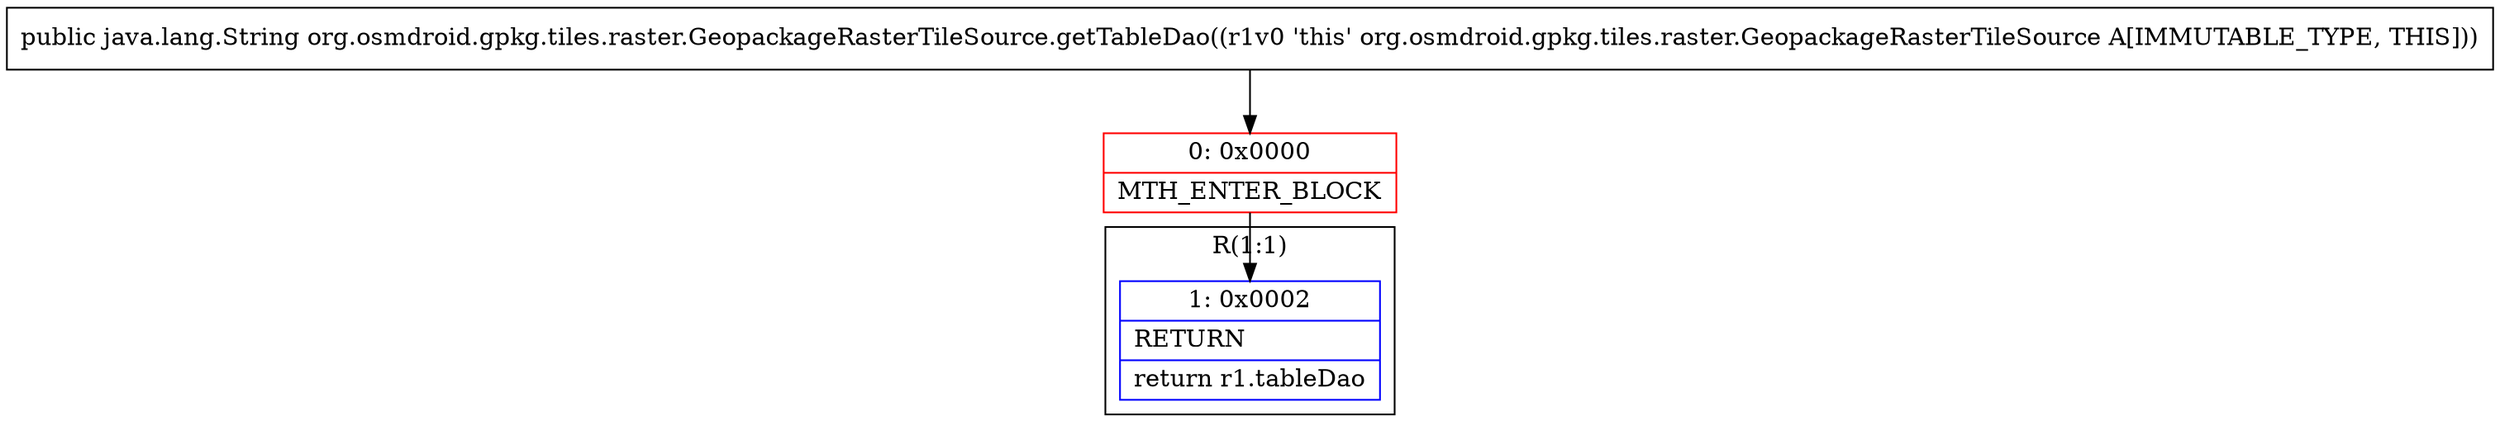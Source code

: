 digraph "CFG fororg.osmdroid.gpkg.tiles.raster.GeopackageRasterTileSource.getTableDao()Ljava\/lang\/String;" {
subgraph cluster_Region_1480425695 {
label = "R(1:1)";
node [shape=record,color=blue];
Node_1 [shape=record,label="{1\:\ 0x0002|RETURN\l|return r1.tableDao\l}"];
}
Node_0 [shape=record,color=red,label="{0\:\ 0x0000|MTH_ENTER_BLOCK\l}"];
MethodNode[shape=record,label="{public java.lang.String org.osmdroid.gpkg.tiles.raster.GeopackageRasterTileSource.getTableDao((r1v0 'this' org.osmdroid.gpkg.tiles.raster.GeopackageRasterTileSource A[IMMUTABLE_TYPE, THIS])) }"];
MethodNode -> Node_0;
Node_0 -> Node_1;
}

